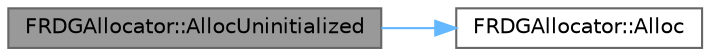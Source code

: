 digraph "FRDGAllocator::AllocUninitialized"
{
 // INTERACTIVE_SVG=YES
 // LATEX_PDF_SIZE
  bgcolor="transparent";
  edge [fontname=Helvetica,fontsize=10,labelfontname=Helvetica,labelfontsize=10];
  node [fontname=Helvetica,fontsize=10,shape=box,height=0.2,width=0.4];
  rankdir="LR";
  Node1 [id="Node000001",label="FRDGAllocator::AllocUninitialized",height=0.2,width=0.4,color="gray40", fillcolor="grey60", style="filled", fontcolor="black",tooltip="Allocates an uninitialized type without destructor tracking."];
  Node1 -> Node2 [id="edge1_Node000001_Node000002",color="steelblue1",style="solid",tooltip=" "];
  Node2 [id="Node000002",label="FRDGAllocator::Alloc",height=0.2,width=0.4,color="grey40", fillcolor="white", style="filled",URL="$d7/d8f/classFRDGAllocator.html#a23872d0392e3b4f6784cb4c618636fcf",tooltip="Allocates raw memory."];
}
